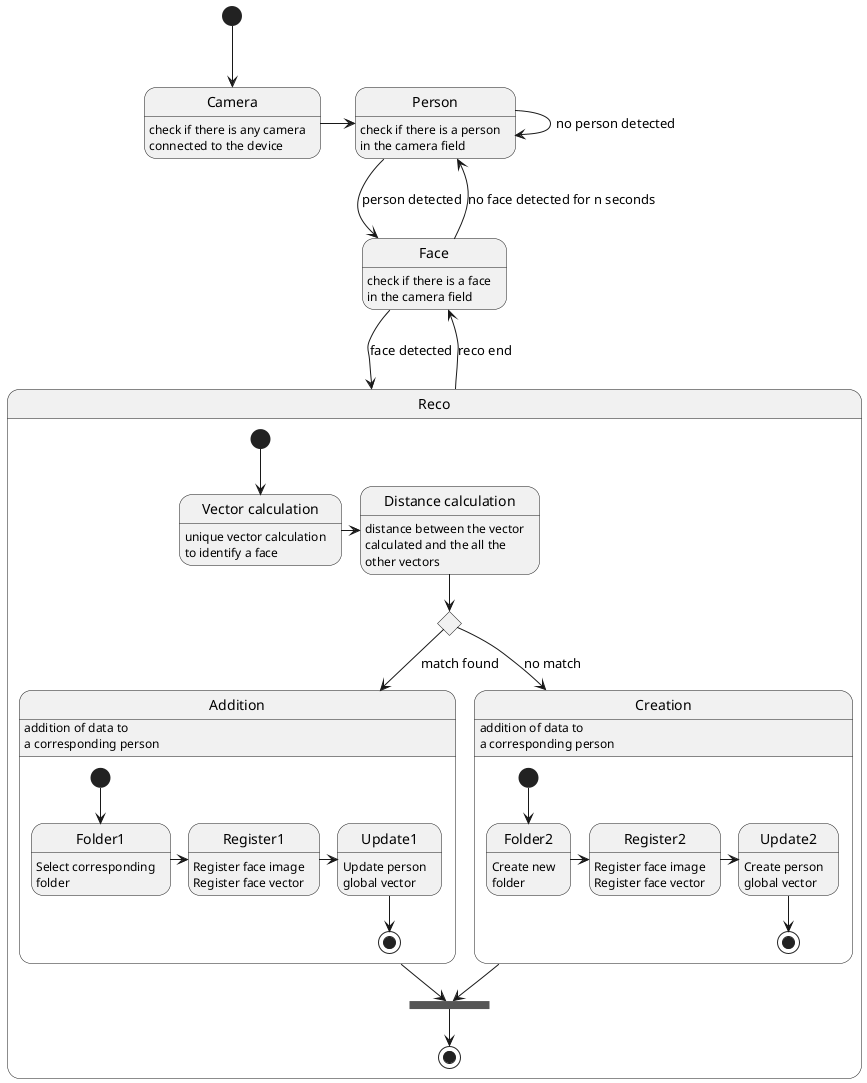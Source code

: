 @startuml architecture

[*] --> Camera
Camera : check if there is any camera
Camera: connected to the device

Camera -> Person
Person : check if there is a person
Person : in the camera field

Person --> Face : person detected
Person -> Person : no person detected
Face : check if there is a face
Face : in the camera field

Face --> Reco : face detected
Face --> Person : no face detected for n seconds
Reco --> Face : reco end

state Reco {
    state "Vector calculation" as vector
    state "Distance calculation" as distance
    state c1 <<choice>>
    state join <<join>>

    [*] --> vector
    vector : unique vector calculation
    vector : to identify a face

    vector -> distance
    distance : distance between the vector
    distance : calculated and the all the
    distance : other vectors

    distance --> c1
    c1 --> Addition : match found
    c1 --> Creation : no match
    Addition --> join
    Creation --> join
    join --> [*]
    
    state Addition {
        Addition : addition of data to
        Addition : a corresponding person

        [*] --> Folder1
        Folder1 : Select corresponding
        Folder1 : folder
        
        Folder1 -> Register1
        Register1 : Register face image
        Register1 : Register face vector

        Register1 -> Update1
        Update1 : Update person
        Update1 : global vector

        Update1 --> [*]
    }

    state Creation {
        Creation : addition of data to
        Creation : a corresponding person

        [*] --> Folder2
        Folder2 : Create new
        Folder2 : folder
        
        Folder2 -> Register2
        Register2 : Register face image
        Register2 : Register face vector

        Register2 -> Update2
        Update2 : Create person
        Update2 : global vector

        Update2 --> [*]
    }
}

@enduml